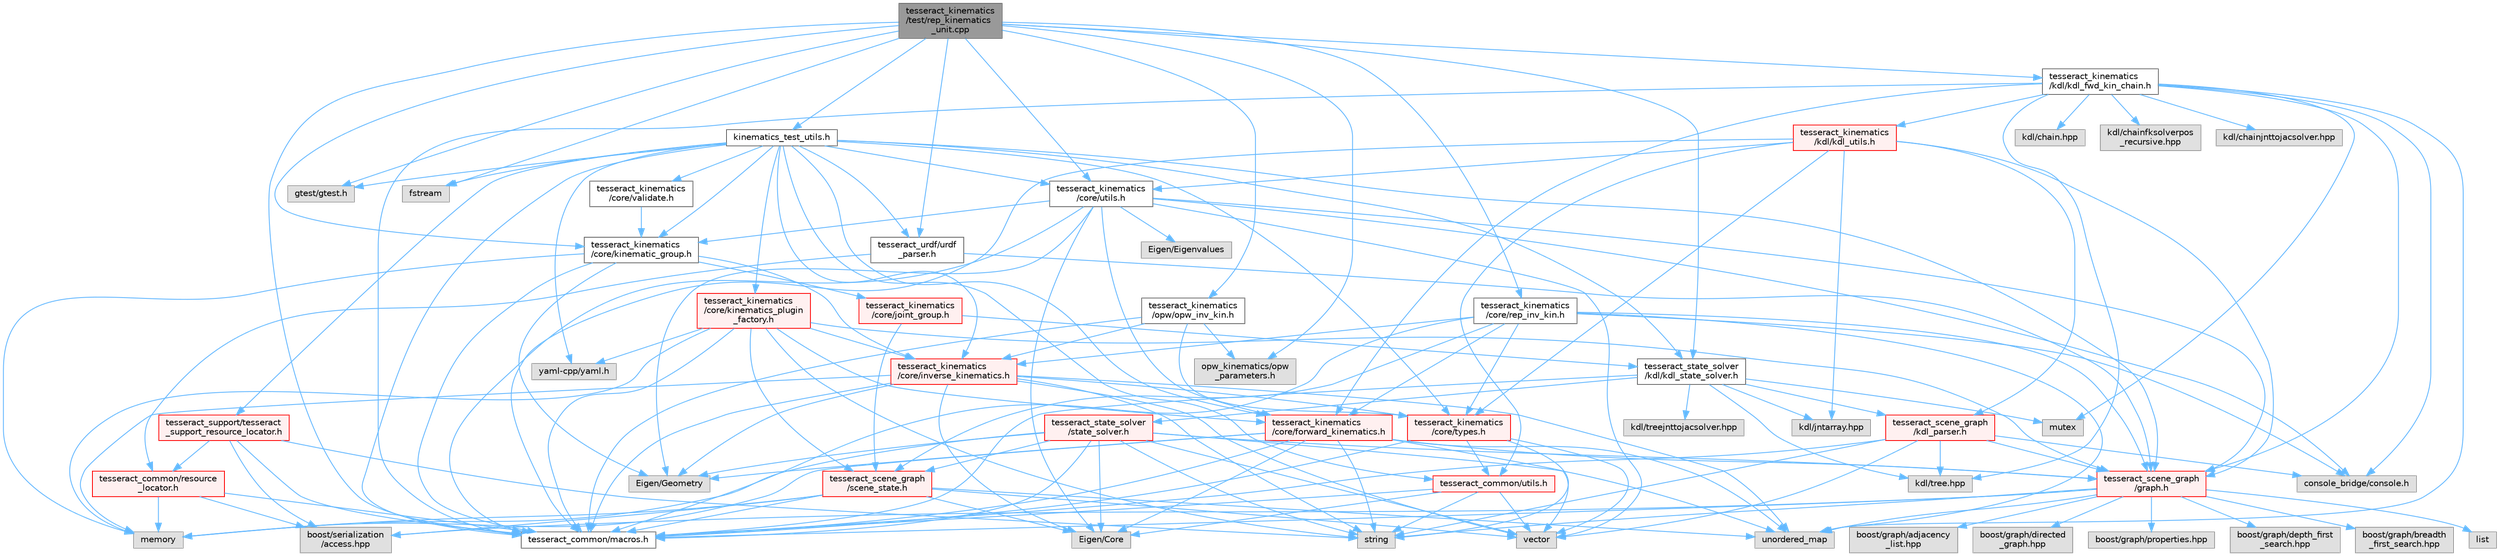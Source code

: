 digraph "tesseract_kinematics/test/rep_kinematics_unit.cpp"
{
 // LATEX_PDF_SIZE
  bgcolor="transparent";
  edge [fontname=Helvetica,fontsize=10,labelfontname=Helvetica,labelfontsize=10];
  node [fontname=Helvetica,fontsize=10,shape=box,height=0.2,width=0.4];
  Node1 [label="tesseract_kinematics\l/test/rep_kinematics\l_unit.cpp",height=0.2,width=0.4,color="gray40", fillcolor="grey60", style="filled", fontcolor="black",tooltip=" "];
  Node1 -> Node2 [color="steelblue1",style="solid"];
  Node2 [label="tesseract_common/macros.h",height=0.2,width=0.4,color="grey40", fillcolor="white", style="filled",URL="$de/d3c/macros_8h.html",tooltip="Common Tesseract Macros."];
  Node1 -> Node3 [color="steelblue1",style="solid"];
  Node3 [label="gtest/gtest.h",height=0.2,width=0.4,color="grey60", fillcolor="#E0E0E0", style="filled",tooltip=" "];
  Node1 -> Node4 [color="steelblue1",style="solid"];
  Node4 [label="fstream",height=0.2,width=0.4,color="grey60", fillcolor="#E0E0E0", style="filled",tooltip=" "];
  Node1 -> Node5 [color="steelblue1",style="solid"];
  Node5 [label="tesseract_urdf/urdf\l_parser.h",height=0.2,width=0.4,color="grey40", fillcolor="white", style="filled",URL="$d8/dec/urdf__parser_8h.html",tooltip="A urdf parser for tesseract."];
  Node5 -> Node6 [color="steelblue1",style="solid"];
  Node6 [label="tesseract_scene_graph\l/graph.h",height=0.2,width=0.4,color="red", fillcolor="#FFF0F0", style="filled",URL="$d6/df3/graph_8h.html",tooltip="A basic scene graph using boost."];
  Node6 -> Node2 [color="steelblue1",style="solid"];
  Node6 -> Node7 [color="steelblue1",style="solid"];
  Node7 [label="boost/graph/adjacency\l_list.hpp",height=0.2,width=0.4,color="grey60", fillcolor="#E0E0E0", style="filled",tooltip=" "];
  Node6 -> Node8 [color="steelblue1",style="solid"];
  Node8 [label="boost/graph/directed\l_graph.hpp",height=0.2,width=0.4,color="grey60", fillcolor="#E0E0E0", style="filled",tooltip=" "];
  Node6 -> Node9 [color="steelblue1",style="solid"];
  Node9 [label="boost/graph/properties.hpp",height=0.2,width=0.4,color="grey60", fillcolor="#E0E0E0", style="filled",tooltip=" "];
  Node6 -> Node10 [color="steelblue1",style="solid"];
  Node10 [label="boost/graph/depth_first\l_search.hpp",height=0.2,width=0.4,color="grey60", fillcolor="#E0E0E0", style="filled",tooltip=" "];
  Node6 -> Node11 [color="steelblue1",style="solid"];
  Node11 [label="boost/graph/breadth\l_first_search.hpp",height=0.2,width=0.4,color="grey60", fillcolor="#E0E0E0", style="filled",tooltip=" "];
  Node6 -> Node12 [color="steelblue1",style="solid"];
  Node12 [label="boost/serialization\l/access.hpp",height=0.2,width=0.4,color="grey60", fillcolor="#E0E0E0", style="filled",tooltip=" "];
  Node6 -> Node13 [color="steelblue1",style="solid"];
  Node13 [label="string",height=0.2,width=0.4,color="grey60", fillcolor="#E0E0E0", style="filled",tooltip=" "];
  Node6 -> Node14 [color="steelblue1",style="solid"];
  Node14 [label="list",height=0.2,width=0.4,color="grey60", fillcolor="#E0E0E0", style="filled",tooltip=" "];
  Node6 -> Node15 [color="steelblue1",style="solid"];
  Node15 [label="unordered_map",height=0.2,width=0.4,color="grey60", fillcolor="#E0E0E0", style="filled",tooltip=" "];
  Node5 -> Node33 [color="steelblue1",style="solid"];
  Node33 [label="tesseract_common/resource\l_locator.h",height=0.2,width=0.4,color="red", fillcolor="#FFF0F0", style="filled",URL="$d3/d95/resource__locator_8h.html",tooltip="Locate and retrieve resource data."];
  Node33 -> Node2 [color="steelblue1",style="solid"];
  Node33 -> Node12 [color="steelblue1",style="solid"];
  Node33 -> Node19 [color="steelblue1",style="solid"];
  Node19 [label="memory",height=0.2,width=0.4,color="grey60", fillcolor="#E0E0E0", style="filled",tooltip=" "];
  Node1 -> Node35 [color="steelblue1",style="solid"];
  Node35 [label="kinematics_test_utils.h",height=0.2,width=0.4,color="grey40", fillcolor="white", style="filled",URL="$d7/dcb/kinematics__test__utils_8h.html",tooltip=" "];
  Node35 -> Node2 [color="steelblue1",style="solid"];
  Node35 -> Node3 [color="steelblue1",style="solid"];
  Node35 -> Node4 [color="steelblue1",style="solid"];
  Node35 -> Node30 [color="steelblue1",style="solid"];
  Node30 [label="yaml-cpp/yaml.h",height=0.2,width=0.4,color="grey60", fillcolor="#E0E0E0", style="filled",tooltip=" "];
  Node35 -> Node36 [color="steelblue1",style="solid"];
  Node36 [label="tesseract_kinematics\l/core/forward_kinematics.h",height=0.2,width=0.4,color="red", fillcolor="#FFF0F0", style="filled",URL="$d6/d45/forward__kinematics_8h.html",tooltip="Forward kinematics functions."];
  Node36 -> Node2 [color="steelblue1",style="solid"];
  Node36 -> Node17 [color="steelblue1",style="solid"];
  Node17 [label="vector",height=0.2,width=0.4,color="grey60", fillcolor="#E0E0E0", style="filled",tooltip=" "];
  Node36 -> Node13 [color="steelblue1",style="solid"];
  Node36 -> Node27 [color="steelblue1",style="solid"];
  Node27 [label="Eigen/Core",height=0.2,width=0.4,color="grey60", fillcolor="#E0E0E0", style="filled",tooltip=" "];
  Node36 -> Node28 [color="steelblue1",style="solid"];
  Node28 [label="Eigen/Geometry",height=0.2,width=0.4,color="grey60", fillcolor="#E0E0E0", style="filled",tooltip=" "];
  Node36 -> Node19 [color="steelblue1",style="solid"];
  Node36 -> Node15 [color="steelblue1",style="solid"];
  Node36 -> Node6 [color="steelblue1",style="solid"];
  Node35 -> Node38 [color="steelblue1",style="solid"];
  Node38 [label="tesseract_kinematics\l/core/inverse_kinematics.h",height=0.2,width=0.4,color="red", fillcolor="#FFF0F0", style="filled",URL="$d3/da5/inverse__kinematics_8h.html",tooltip="Inverse kinematics functions."];
  Node38 -> Node2 [color="steelblue1",style="solid"];
  Node38 -> Node17 [color="steelblue1",style="solid"];
  Node38 -> Node13 [color="steelblue1",style="solid"];
  Node38 -> Node27 [color="steelblue1",style="solid"];
  Node38 -> Node28 [color="steelblue1",style="solid"];
  Node38 -> Node19 [color="steelblue1",style="solid"];
  Node38 -> Node15 [color="steelblue1",style="solid"];
  Node38 -> Node39 [color="steelblue1",style="solid"];
  Node39 [label="tesseract_kinematics\l/core/types.h",height=0.2,width=0.4,color="red", fillcolor="#FFF0F0", style="filled",URL="$de/d06/tesseract__kinematics_2core_2include_2tesseract__kinematics_2core_2types_8h.html",tooltip="Kinematics types."];
  Node39 -> Node2 [color="steelblue1",style="solid"];
  Node39 -> Node13 [color="steelblue1",style="solid"];
  Node39 -> Node17 [color="steelblue1",style="solid"];
  Node39 -> Node40 [color="steelblue1",style="solid"];
  Node40 [label="tesseract_common/utils.h",height=0.2,width=0.4,color="red", fillcolor="#FFF0F0", style="filled",URL="$dc/d79/tesseract__common_2include_2tesseract__common_2utils_8h.html",tooltip="Common Tesseract Utility Functions."];
  Node40 -> Node2 [color="steelblue1",style="solid"];
  Node40 -> Node17 [color="steelblue1",style="solid"];
  Node40 -> Node13 [color="steelblue1",style="solid"];
  Node40 -> Node27 [color="steelblue1",style="solid"];
  Node35 -> Node47 [color="steelblue1",style="solid"];
  Node47 [label="tesseract_kinematics\l/core/utils.h",height=0.2,width=0.4,color="grey40", fillcolor="white", style="filled",URL="$df/dd0/tesseract__kinematics_2core_2include_2tesseract__kinematics_2core_2utils_8h.html",tooltip="Kinematics utility functions."];
  Node47 -> Node2 [color="steelblue1",style="solid"];
  Node47 -> Node17 [color="steelblue1",style="solid"];
  Node47 -> Node27 [color="steelblue1",style="solid"];
  Node47 -> Node28 [color="steelblue1",style="solid"];
  Node47 -> Node48 [color="steelblue1",style="solid"];
  Node48 [label="Eigen/Eigenvalues",height=0.2,width=0.4,color="grey60", fillcolor="#E0E0E0", style="filled",tooltip=" "];
  Node47 -> Node49 [color="steelblue1",style="solid"];
  Node49 [label="console_bridge/console.h",height=0.2,width=0.4,color="grey60", fillcolor="#E0E0E0", style="filled",tooltip=" "];
  Node47 -> Node6 [color="steelblue1",style="solid"];
  Node47 -> Node36 [color="steelblue1",style="solid"];
  Node47 -> Node50 [color="steelblue1",style="solid"];
  Node50 [label="tesseract_kinematics\l/core/kinematic_group.h",height=0.2,width=0.4,color="grey40", fillcolor="white", style="filled",URL="$d4/d3a/kinematic__group_8h.html",tooltip="A kinematic group with forward and inverse kinematics methods."];
  Node50 -> Node2 [color="steelblue1",style="solid"];
  Node50 -> Node19 [color="steelblue1",style="solid"];
  Node50 -> Node28 [color="steelblue1",style="solid"];
  Node50 -> Node51 [color="steelblue1",style="solid"];
  Node51 [label="tesseract_kinematics\l/core/joint_group.h",height=0.2,width=0.4,color="red", fillcolor="#FFF0F0", style="filled",URL="$db/d8d/joint__group_8h.html",tooltip="A joint group with forward kinematics, Jacobian, limits methods."];
  Node51 -> Node52 [color="steelblue1",style="solid"];
  Node52 [label="tesseract_scene_graph\l/scene_state.h",height=0.2,width=0.4,color="red", fillcolor="#FFF0F0", style="filled",URL="$d7/dea/scene__state_8h.html",tooltip="This holds a state of the scene."];
  Node52 -> Node2 [color="steelblue1",style="solid"];
  Node52 -> Node12 [color="steelblue1",style="solid"];
  Node52 -> Node27 [color="steelblue1",style="solid"];
  Node52 -> Node15 [color="steelblue1",style="solid"];
  Node52 -> Node17 [color="steelblue1",style="solid"];
  Node52 -> Node19 [color="steelblue1",style="solid"];
  Node51 -> Node53 [color="steelblue1",style="solid"];
  Node53 [label="tesseract_state_solver\l/kdl/kdl_state_solver.h",height=0.2,width=0.4,color="grey40", fillcolor="white", style="filled",URL="$dd/d7b/kdl__state__solver_8h.html",tooltip="Tesseract Scene Graph State Solver KDL Implementation."];
  Node53 -> Node2 [color="steelblue1",style="solid"];
  Node53 -> Node54 [color="steelblue1",style="solid"];
  Node54 [label="kdl/tree.hpp",height=0.2,width=0.4,color="grey60", fillcolor="#E0E0E0", style="filled",tooltip=" "];
  Node53 -> Node55 [color="steelblue1",style="solid"];
  Node55 [label="kdl/jntarray.hpp",height=0.2,width=0.4,color="grey60", fillcolor="#E0E0E0", style="filled",tooltip=" "];
  Node53 -> Node56 [color="steelblue1",style="solid"];
  Node56 [label="kdl/treejnttojacsolver.hpp",height=0.2,width=0.4,color="grey60", fillcolor="#E0E0E0", style="filled",tooltip=" "];
  Node53 -> Node57 [color="steelblue1",style="solid"];
  Node57 [label="mutex",height=0.2,width=0.4,color="grey60", fillcolor="#E0E0E0", style="filled",tooltip=" "];
  Node53 -> Node58 [color="steelblue1",style="solid"];
  Node58 [label="tesseract_state_solver\l/state_solver.h",height=0.2,width=0.4,color="red", fillcolor="#FFF0F0", style="filled",URL="$d9/dcf/state__solver_8h.html",tooltip="Tesseract Scene Graph State Solver Interface."];
  Node58 -> Node2 [color="steelblue1",style="solid"];
  Node58 -> Node17 [color="steelblue1",style="solid"];
  Node58 -> Node13 [color="steelblue1",style="solid"];
  Node58 -> Node19 [color="steelblue1",style="solid"];
  Node58 -> Node15 [color="steelblue1",style="solid"];
  Node58 -> Node28 [color="steelblue1",style="solid"];
  Node58 -> Node27 [color="steelblue1",style="solid"];
  Node58 -> Node6 [color="steelblue1",style="solid"];
  Node58 -> Node52 [color="steelblue1",style="solid"];
  Node53 -> Node59 [color="steelblue1",style="solid"];
  Node59 [label="tesseract_scene_graph\l/kdl_parser.h",height=0.2,width=0.4,color="red", fillcolor="#FFF0F0", style="filled",URL="$d0/d45/kdl__parser_8h.html",tooltip=" "];
  Node59 -> Node2 [color="steelblue1",style="solid"];
  Node59 -> Node13 [color="steelblue1",style="solid"];
  Node59 -> Node17 [color="steelblue1",style="solid"];
  Node59 -> Node54 [color="steelblue1",style="solid"];
  Node59 -> Node49 [color="steelblue1",style="solid"];
  Node59 -> Node6 [color="steelblue1",style="solid"];
  Node50 -> Node38 [color="steelblue1",style="solid"];
  Node35 -> Node39 [color="steelblue1",style="solid"];
  Node35 -> Node50 [color="steelblue1",style="solid"];
  Node35 -> Node61 [color="steelblue1",style="solid"];
  Node61 [label="tesseract_kinematics\l/core/kinematics_plugin\l_factory.h",height=0.2,width=0.4,color="red", fillcolor="#FFF0F0", style="filled",URL="$d0/d3c/kinematics__plugin__factory_8h.html",tooltip="Kinematics Plugin Factory."];
  Node61 -> Node2 [color="steelblue1",style="solid"];
  Node61 -> Node13 [color="steelblue1",style="solid"];
  Node61 -> Node19 [color="steelblue1",style="solid"];
  Node61 -> Node30 [color="steelblue1",style="solid"];
  Node61 -> Node38 [color="steelblue1",style="solid"];
  Node61 -> Node36 [color="steelblue1",style="solid"];
  Node61 -> Node6 [color="steelblue1",style="solid"];
  Node61 -> Node52 [color="steelblue1",style="solid"];
  Node35 -> Node75 [color="steelblue1",style="solid"];
  Node75 [label="tesseract_kinematics\l/core/validate.h",height=0.2,width=0.4,color="grey40", fillcolor="white", style="filled",URL="$dc/dfb/validate_8h.html",tooltip="This contains utility function validate things like forward kinematics match inverse kinematics."];
  Node75 -> Node50 [color="steelblue1",style="solid"];
  Node35 -> Node6 [color="steelblue1",style="solid"];
  Node35 -> Node53 [color="steelblue1",style="solid"];
  Node35 -> Node5 [color="steelblue1",style="solid"];
  Node35 -> Node40 [color="steelblue1",style="solid"];
  Node35 -> Node76 [color="steelblue1",style="solid"];
  Node76 [label="tesseract_support/tesseract\l_support_resource_locator.h",height=0.2,width=0.4,color="red", fillcolor="#FFF0F0", style="filled",URL="$d3/d1b/tesseract__support__resource__locator_8h.html",tooltip="Locate and retrieve resource data in tesseract_support."];
  Node76 -> Node2 [color="steelblue1",style="solid"];
  Node76 -> Node12 [color="steelblue1",style="solid"];
  Node76 -> Node13 [color="steelblue1",style="solid"];
  Node76 -> Node33 [color="steelblue1",style="solid"];
  Node1 -> Node77 [color="steelblue1",style="solid"];
  Node77 [label="tesseract_kinematics\l/kdl/kdl_fwd_kin_chain.h",height=0.2,width=0.4,color="grey40", fillcolor="white", style="filled",URL="$d3/d67/kdl__fwd__kin__chain_8h.html",tooltip="Tesseract KDL forward kinematics chain implementation."];
  Node77 -> Node2 [color="steelblue1",style="solid"];
  Node77 -> Node54 [color="steelblue1",style="solid"];
  Node77 -> Node78 [color="steelblue1",style="solid"];
  Node78 [label="kdl/chain.hpp",height=0.2,width=0.4,color="grey60", fillcolor="#E0E0E0", style="filled",tooltip=" "];
  Node77 -> Node79 [color="steelblue1",style="solid"];
  Node79 [label="kdl/chainfksolverpos\l_recursive.hpp",height=0.2,width=0.4,color="grey60", fillcolor="#E0E0E0", style="filled",tooltip=" "];
  Node77 -> Node80 [color="steelblue1",style="solid"];
  Node80 [label="kdl/chainjnttojacsolver.hpp",height=0.2,width=0.4,color="grey60", fillcolor="#E0E0E0", style="filled",tooltip=" "];
  Node77 -> Node15 [color="steelblue1",style="solid"];
  Node77 -> Node49 [color="steelblue1",style="solid"];
  Node77 -> Node57 [color="steelblue1",style="solid"];
  Node77 -> Node6 [color="steelblue1",style="solid"];
  Node77 -> Node36 [color="steelblue1",style="solid"];
  Node77 -> Node81 [color="steelblue1",style="solid"];
  Node81 [label="tesseract_kinematics\l/kdl/kdl_utils.h",height=0.2,width=0.4,color="red", fillcolor="#FFF0F0", style="filled",URL="$da/d97/kdl__utils_8h.html",tooltip="Tesseract KDL utility functions."];
  Node81 -> Node2 [color="steelblue1",style="solid"];
  Node81 -> Node55 [color="steelblue1",style="solid"];
  Node81 -> Node40 [color="steelblue1",style="solid"];
  Node81 -> Node6 [color="steelblue1",style="solid"];
  Node81 -> Node59 [color="steelblue1",style="solid"];
  Node81 -> Node47 [color="steelblue1",style="solid"];
  Node81 -> Node39 [color="steelblue1",style="solid"];
  Node1 -> Node83 [color="steelblue1",style="solid"];
  Node83 [label="tesseract_kinematics\l/core/rep_inv_kin.h",height=0.2,width=0.4,color="grey40", fillcolor="white", style="filled",URL="$dd/db8/rep__inv__kin_8h.html",tooltip=" "];
  Node83 -> Node2 [color="steelblue1",style="solid"];
  Node83 -> Node15 [color="steelblue1",style="solid"];
  Node83 -> Node49 [color="steelblue1",style="solid"];
  Node83 -> Node6 [color="steelblue1",style="solid"];
  Node83 -> Node52 [color="steelblue1",style="solid"];
  Node83 -> Node38 [color="steelblue1",style="solid"];
  Node83 -> Node36 [color="steelblue1",style="solid"];
  Node83 -> Node39 [color="steelblue1",style="solid"];
  Node1 -> Node84 [color="steelblue1",style="solid"];
  Node84 [label="tesseract_kinematics\l/opw/opw_inv_kin.h",height=0.2,width=0.4,color="grey40", fillcolor="white", style="filled",URL="$d6/db9/opw__inv__kin_8h.html",tooltip="Tesseract OPW Inverse kinematics Wrapper."];
  Node84 -> Node2 [color="steelblue1",style="solid"];
  Node84 -> Node85 [color="steelblue1",style="solid"];
  Node85 [label="opw_kinematics/opw\l_parameters.h",height=0.2,width=0.4,color="grey60", fillcolor="#E0E0E0", style="filled",tooltip=" "];
  Node84 -> Node38 [color="steelblue1",style="solid"];
  Node84 -> Node39 [color="steelblue1",style="solid"];
  Node1 -> Node47 [color="steelblue1",style="solid"];
  Node1 -> Node50 [color="steelblue1",style="solid"];
  Node1 -> Node53 [color="steelblue1",style="solid"];
  Node1 -> Node85 [color="steelblue1",style="solid"];
}
